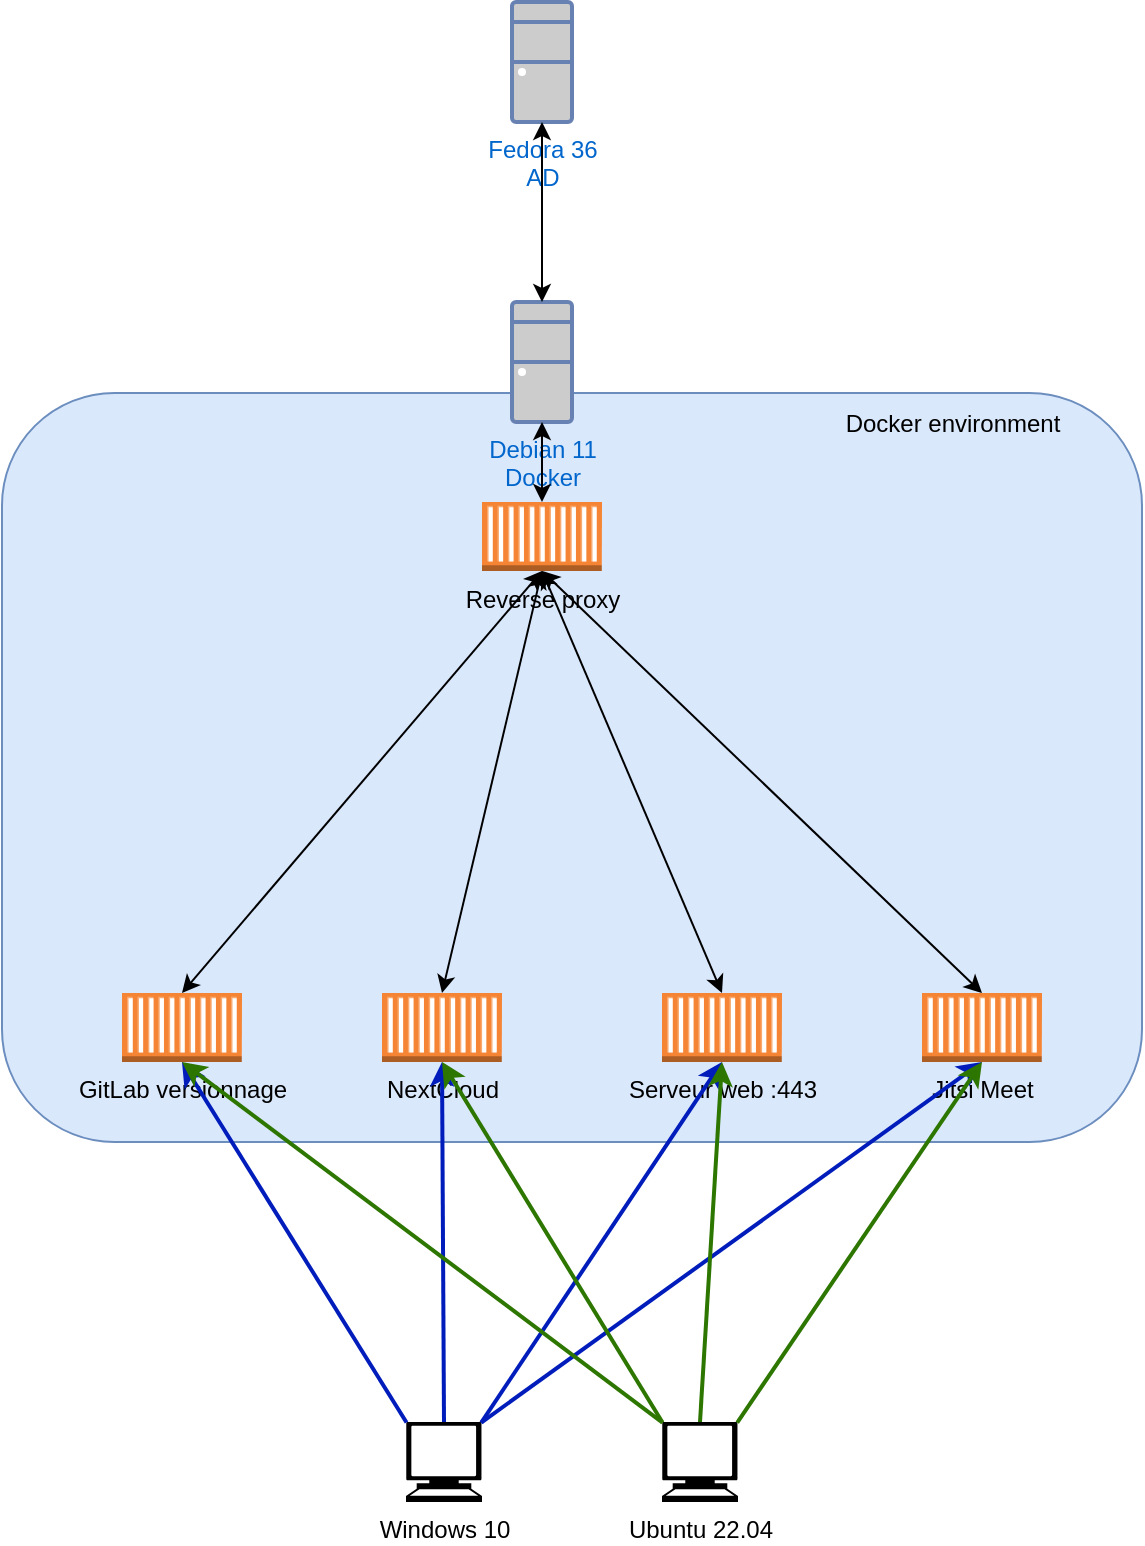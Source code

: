 <mxfile version="20.3.0" type="device"><diagram id="TH1vwCmHyQSnXtN2oh9j" name="Page-1"><mxGraphModel dx="1172" dy="808" grid="1" gridSize="10" guides="1" tooltips="1" connect="1" arrows="1" fold="1" page="1" pageScale="1" pageWidth="827" pageHeight="1169" math="0" shadow="0"><root><mxCell id="0"/><mxCell id="1" parent="0"/><mxCell id="VnpKvWjVcHjMpTY3olo8-21" value="" style="rounded=1;whiteSpace=wrap;html=1;fillColor=#dae8fc;strokeColor=#6c8ebf;" vertex="1" parent="1"><mxGeometry x="70" y="245.5" width="570" height="374.5" as="geometry"/></mxCell><mxCell id="VnpKvWjVcHjMpTY3olo8-1" value="Fedora 36&lt;br&gt;AD" style="fontColor=#0066CC;verticalAlign=top;verticalLabelPosition=bottom;labelPosition=center;align=center;html=1;outlineConnect=0;fillColor=#CCCCCC;strokeColor=#6881B3;gradientColor=none;gradientDirection=north;strokeWidth=2;shape=mxgraph.networks.desktop_pc;" vertex="1" parent="1"><mxGeometry x="325" y="50" width="30" height="60" as="geometry"/></mxCell><mxCell id="VnpKvWjVcHjMpTY3olo8-2" value="Debian 11&lt;br&gt;Docker" style="fontColor=#0066CC;verticalAlign=top;verticalLabelPosition=bottom;labelPosition=center;align=center;html=1;outlineConnect=0;fillColor=#CCCCCC;strokeColor=#6881B3;gradientColor=none;gradientDirection=north;strokeWidth=2;shape=mxgraph.networks.desktop_pc;" vertex="1" parent="1"><mxGeometry x="325" y="200" width="30" height="60" as="geometry"/></mxCell><mxCell id="VnpKvWjVcHjMpTY3olo8-3" value="Windows 10" style="shape=mxgraph.signs.tech.computer;html=1;pointerEvents=1;fillColor=#000000;strokeColor=none;verticalLabelPosition=bottom;verticalAlign=top;align=center;" vertex="1" parent="1"><mxGeometry x="272" y="760" width="38" height="40" as="geometry"/></mxCell><mxCell id="VnpKvWjVcHjMpTY3olo8-4" value="Ubuntu 22.04" style="shape=mxgraph.signs.tech.computer;html=1;pointerEvents=1;fillColor=#000000;strokeColor=none;verticalLabelPosition=bottom;verticalAlign=top;align=center;" vertex="1" parent="1"><mxGeometry x="400" y="760" width="38" height="40" as="geometry"/></mxCell><mxCell id="VnpKvWjVcHjMpTY3olo8-7" value="Jitsi Meet" style="outlineConnect=0;dashed=0;verticalLabelPosition=bottom;verticalAlign=top;align=center;html=1;shape=mxgraph.aws3.ec2_compute_container;fillColor=#F58534;gradientColor=none;" vertex="1" parent="1"><mxGeometry x="530" y="545.5" width="60" height="34.5" as="geometry"/></mxCell><mxCell id="VnpKvWjVcHjMpTY3olo8-8" value="Reverse proxy&lt;span style=&quot;color: rgba(0, 0, 0, 0); font-family: monospace; font-size: 0px; text-align: start;&quot;&gt;%3CmxGraphModel%3E%3Croot%3E%3CmxCell%20id%3D%220%22%2F%3E%3CmxCell%20id%3D%221%22%20parent%3D%220%22%2F%3E%3CmxCell%20id%3D%222%22%20value%3D%22Jitsi%20Meet%22%20style%3D%22outlineConnect%3D0%3Bdashed%3D0%3BverticalLabelPosition%3Dbottom%3BverticalAlign%3Dtop%3Balign%3Dcenter%3Bhtml%3D1%3Bshape%3Dmxgraph.aws3.ec2_compute_container%3BfillColor%3D%23F58534%3BgradientColor%3Dnone%3B%22%20vertex%3D%221%22%20parent%3D%221%22%3E%3CmxGeometry%20x%3D%22520%22%20y%3D%2290%22%20width%3D%2260%22%20height%3D%2234.5%22%20as%3D%22geometry%22%2F%3E%3C%2FmxCell%3E%3C%2Froot%3E%3C%2FmxGraphModel%3E&lt;/span&gt;" style="outlineConnect=0;dashed=0;verticalLabelPosition=bottom;verticalAlign=top;align=center;html=1;shape=mxgraph.aws3.ec2_compute_container;fillColor=#F58534;gradientColor=none;" vertex="1" parent="1"><mxGeometry x="310" y="300" width="60" height="34.5" as="geometry"/></mxCell><mxCell id="VnpKvWjVcHjMpTY3olo8-9" value="NextCloud" style="outlineConnect=0;dashed=0;verticalLabelPosition=bottom;verticalAlign=top;align=center;html=1;shape=mxgraph.aws3.ec2_compute_container;fillColor=#F58534;gradientColor=none;" vertex="1" parent="1"><mxGeometry x="260" y="545.5" width="60" height="34.5" as="geometry"/></mxCell><mxCell id="VnpKvWjVcHjMpTY3olo8-10" value="GitLab versionnage" style="outlineConnect=0;dashed=0;verticalLabelPosition=bottom;verticalAlign=top;align=center;html=1;shape=mxgraph.aws3.ec2_compute_container;fillColor=#F58534;gradientColor=none;" vertex="1" parent="1"><mxGeometry x="130" y="545.5" width="60" height="34.5" as="geometry"/></mxCell><mxCell id="VnpKvWjVcHjMpTY3olo8-11" value="Serveur web :443" style="outlineConnect=0;dashed=0;verticalLabelPosition=bottom;verticalAlign=top;align=center;html=1;shape=mxgraph.aws3.ec2_compute_container;fillColor=#F58534;gradientColor=none;" vertex="1" parent="1"><mxGeometry x="400" y="545.5" width="60" height="34.5" as="geometry"/></mxCell><mxCell id="VnpKvWjVcHjMpTY3olo8-14" value="Docker environment" style="text;html=1;align=center;verticalAlign=middle;resizable=0;points=[];autosize=1;strokeColor=none;fillColor=none;" vertex="1" parent="1"><mxGeometry x="480" y="245.5" width="130" height="30" as="geometry"/></mxCell><mxCell id="VnpKvWjVcHjMpTY3olo8-15" value="" style="endArrow=classic;startArrow=classic;html=1;rounded=0;entryX=0.5;entryY=0;entryDx=0;entryDy=0;entryPerimeter=0;exitX=0.5;exitY=1;exitDx=0;exitDy=0;exitPerimeter=0;" edge="1" parent="1" source="VnpKvWjVcHjMpTY3olo8-2" target="VnpKvWjVcHjMpTY3olo8-8"><mxGeometry width="50" height="50" relative="1" as="geometry"><mxPoint x="130" y="370" as="sourcePoint"/><mxPoint x="226" y="620" as="targetPoint"/></mxGeometry></mxCell><mxCell id="VnpKvWjVcHjMpTY3olo8-16" value="" style="endArrow=classic;startArrow=classic;html=1;rounded=0;entryX=0.5;entryY=0;entryDx=0;entryDy=0;entryPerimeter=0;exitX=0.5;exitY=1;exitDx=0;exitDy=0;exitPerimeter=0;" edge="1" parent="1" source="VnpKvWjVcHjMpTY3olo8-8" target="VnpKvWjVcHjMpTY3olo8-10"><mxGeometry width="50" height="50" relative="1" as="geometry"><mxPoint x="176" y="670" as="sourcePoint"/><mxPoint x="226" y="620" as="targetPoint"/></mxGeometry></mxCell><mxCell id="VnpKvWjVcHjMpTY3olo8-17" value="" style="endArrow=classic;startArrow=classic;html=1;rounded=0;entryX=0.5;entryY=0;entryDx=0;entryDy=0;entryPerimeter=0;exitX=0.5;exitY=1;exitDx=0;exitDy=0;exitPerimeter=0;" edge="1" parent="1" source="VnpKvWjVcHjMpTY3olo8-8" target="VnpKvWjVcHjMpTY3olo8-9"><mxGeometry width="50" height="50" relative="1" as="geometry"><mxPoint x="346" y="470" as="sourcePoint"/><mxPoint x="466" y="622.75" as="targetPoint"/></mxGeometry></mxCell><mxCell id="VnpKvWjVcHjMpTY3olo8-18" value="" style="endArrow=classic;startArrow=classic;html=1;rounded=0;entryX=0.5;entryY=0;entryDx=0;entryDy=0;entryPerimeter=0;exitX=0.5;exitY=1;exitDx=0;exitDy=0;exitPerimeter=0;" edge="1" parent="1" source="VnpKvWjVcHjMpTY3olo8-8" target="VnpKvWjVcHjMpTY3olo8-11"><mxGeometry width="50" height="50" relative="1" as="geometry"><mxPoint x="356" y="480" as="sourcePoint"/><mxPoint x="476" y="632.75" as="targetPoint"/></mxGeometry></mxCell><mxCell id="VnpKvWjVcHjMpTY3olo8-19" value="" style="endArrow=classic;startArrow=classic;html=1;rounded=0;entryX=0.5;entryY=0;entryDx=0;entryDy=0;entryPerimeter=0;exitX=0.5;exitY=1;exitDx=0;exitDy=0;exitPerimeter=0;" edge="1" parent="1" source="VnpKvWjVcHjMpTY3olo8-8" target="VnpKvWjVcHjMpTY3olo8-7"><mxGeometry width="50" height="50" relative="1" as="geometry"><mxPoint x="366" y="490" as="sourcePoint"/><mxPoint x="486" y="642.75" as="targetPoint"/></mxGeometry></mxCell><mxCell id="VnpKvWjVcHjMpTY3olo8-20" value="" style="endArrow=classic;startArrow=classic;html=1;rounded=0;entryX=0.5;entryY=0;entryDx=0;entryDy=0;entryPerimeter=0;exitX=0.5;exitY=1;exitDx=0;exitDy=0;exitPerimeter=0;" edge="1" parent="1" source="VnpKvWjVcHjMpTY3olo8-1" target="VnpKvWjVcHjMpTY3olo8-2"><mxGeometry width="50" height="50" relative="1" as="geometry"><mxPoint x="280" y="432" as="sourcePoint"/><mxPoint x="400" y="584.75" as="targetPoint"/></mxGeometry></mxCell><mxCell id="VnpKvWjVcHjMpTY3olo8-22" value="" style="endArrow=classic;html=1;rounded=0;exitX=0.007;exitY=0.007;exitDx=0;exitDy=0;exitPerimeter=0;entryX=0.5;entryY=1;entryDx=0;entryDy=0;entryPerimeter=0;fillColor=#0050ef;strokeColor=#001DBC;strokeWidth=2;" edge="1" parent="1" source="VnpKvWjVcHjMpTY3olo8-3" target="VnpKvWjVcHjMpTY3olo8-10"><mxGeometry width="50" height="50" relative="1" as="geometry"><mxPoint x="90" y="710" as="sourcePoint"/><mxPoint x="140" y="660" as="targetPoint"/></mxGeometry></mxCell><mxCell id="VnpKvWjVcHjMpTY3olo8-23" value="" style="endArrow=classic;html=1;rounded=0;exitX=0.5;exitY=0;exitDx=0;exitDy=0;exitPerimeter=0;entryX=0.5;entryY=1;entryDx=0;entryDy=0;entryPerimeter=0;fillColor=#0050ef;strokeColor=#001DBC;strokeWidth=2;" edge="1" parent="1" source="VnpKvWjVcHjMpTY3olo8-3" target="VnpKvWjVcHjMpTY3olo8-9"><mxGeometry width="50" height="50" relative="1" as="geometry"><mxPoint x="240.266" y="740.28" as="sourcePoint"/><mxPoint x="170" y="590" as="targetPoint"/></mxGeometry></mxCell><mxCell id="VnpKvWjVcHjMpTY3olo8-24" value="" style="endArrow=classic;html=1;rounded=0;exitX=0.99;exitY=0.007;exitDx=0;exitDy=0;exitPerimeter=0;entryX=0.5;entryY=1;entryDx=0;entryDy=0;entryPerimeter=0;fillColor=#0050ef;strokeColor=#001DBC;strokeWidth=2;" edge="1" parent="1" source="VnpKvWjVcHjMpTY3olo8-3" target="VnpKvWjVcHjMpTY3olo8-11"><mxGeometry width="50" height="50" relative="1" as="geometry"><mxPoint x="250.266" y="750.28" as="sourcePoint"/><mxPoint x="180" y="600" as="targetPoint"/></mxGeometry></mxCell><mxCell id="VnpKvWjVcHjMpTY3olo8-25" value="" style="endArrow=classic;html=1;rounded=0;exitX=0.99;exitY=0.007;exitDx=0;exitDy=0;exitPerimeter=0;entryX=0.5;entryY=1;entryDx=0;entryDy=0;entryPerimeter=0;fillColor=#0050ef;strokeColor=#001DBC;strokeWidth=2;" edge="1" parent="1" source="VnpKvWjVcHjMpTY3olo8-3" target="VnpKvWjVcHjMpTY3olo8-7"><mxGeometry width="50" height="50" relative="1" as="geometry"><mxPoint x="260.266" y="760.28" as="sourcePoint"/><mxPoint x="190" y="610" as="targetPoint"/></mxGeometry></mxCell><mxCell id="VnpKvWjVcHjMpTY3olo8-26" value="" style="endArrow=classic;html=1;rounded=0;fillColor=#60a917;strokeColor=#2D7600;strokeWidth=2;exitX=0.99;exitY=0.007;exitDx=0;exitDy=0;exitPerimeter=0;entryX=0.5;entryY=1;entryDx=0;entryDy=0;entryPerimeter=0;" edge="1" parent="1" source="VnpKvWjVcHjMpTY3olo8-4" target="VnpKvWjVcHjMpTY3olo8-7"><mxGeometry width="50" height="50" relative="1" as="geometry"><mxPoint x="590" y="690" as="sourcePoint"/><mxPoint x="640" y="640" as="targetPoint"/></mxGeometry></mxCell><mxCell id="VnpKvWjVcHjMpTY3olo8-27" value="" style="endArrow=classic;html=1;rounded=0;fillColor=#60a917;strokeColor=#2D7600;strokeWidth=2;exitX=0.5;exitY=0;exitDx=0;exitDy=0;exitPerimeter=0;entryX=0.5;entryY=1;entryDx=0;entryDy=0;entryPerimeter=0;" edge="1" parent="1" source="VnpKvWjVcHjMpTY3olo8-4" target="VnpKvWjVcHjMpTY3olo8-11"><mxGeometry width="50" height="50" relative="1" as="geometry"><mxPoint x="507.62" y="740.28" as="sourcePoint"/><mxPoint x="570" y="590" as="targetPoint"/></mxGeometry></mxCell><mxCell id="VnpKvWjVcHjMpTY3olo8-28" value="" style="endArrow=classic;html=1;rounded=0;fillColor=#60a917;strokeColor=#2D7600;strokeWidth=2;exitX=0.007;exitY=0.007;exitDx=0;exitDy=0;exitPerimeter=0;entryX=0.5;entryY=1;entryDx=0;entryDy=0;entryPerimeter=0;" edge="1" parent="1" source="VnpKvWjVcHjMpTY3olo8-4" target="VnpKvWjVcHjMpTY3olo8-9"><mxGeometry width="50" height="50" relative="1" as="geometry"><mxPoint x="517.62" y="750.28" as="sourcePoint"/><mxPoint x="580" y="600" as="targetPoint"/></mxGeometry></mxCell><mxCell id="VnpKvWjVcHjMpTY3olo8-30" value="" style="endArrow=classic;html=1;rounded=0;fillColor=#60a917;strokeColor=#2D7600;strokeWidth=2;exitX=0.007;exitY=0.007;exitDx=0;exitDy=0;exitPerimeter=0;entryX=0.5;entryY=1;entryDx=0;entryDy=0;entryPerimeter=0;" edge="1" parent="1" source="VnpKvWjVcHjMpTY3olo8-4" target="VnpKvWjVcHjMpTY3olo8-10"><mxGeometry width="50" height="50" relative="1" as="geometry"><mxPoint x="527.62" y="760.28" as="sourcePoint"/><mxPoint x="590" y="610" as="targetPoint"/></mxGeometry></mxCell></root></mxGraphModel></diagram></mxfile>